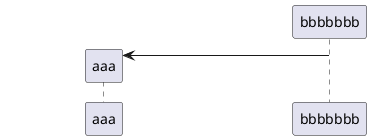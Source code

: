 {
  "sha1": "rjl4zxu0ubk03gffzb9ducun3cuaki0",
  "insertion": {
    "when": "2024-06-04T17:28:43.884Z",
    "url": "http://forum.plantuml.net/7574/with-participantpadding-create-message-arrow-wrong-position",
    "user": "plantuml@gmail.com"
  }
}
@startuml
skinparam ParticipantPadding 80

participant aaa
participant bbbbbbb

create aaa
bbbbbbb->aaa
@enduml
